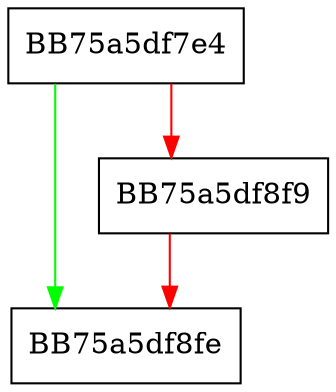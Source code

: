 digraph core_telemetry_publisher {
  node [shape="box"];
  graph [splines=ortho];
  BB75a5df7e4 -> BB75a5df8fe [color="green"];
  BB75a5df7e4 -> BB75a5df8f9 [color="red"];
  BB75a5df8f9 -> BB75a5df8fe [color="red"];
}